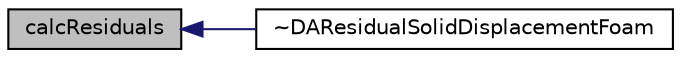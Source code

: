 digraph "calcResiduals"
{
  bgcolor="transparent";
  edge [fontname="Helvetica",fontsize="10",labelfontname="Helvetica",labelfontsize="10"];
  node [fontname="Helvetica",fontsize="10",shape=record];
  rankdir="LR";
  Node21 [label="calcResiduals",height=0.2,width=0.4,color="black", fillcolor="grey75", style="filled", fontcolor="black"];
  Node21 -> Node22 [dir="back",color="midnightblue",fontsize="10",style="solid",fontname="Helvetica"];
  Node22 [label="~DAResidualSolidDisplacementFoam",height=0.2,width=0.4,color="black",URL="$classFoam_1_1DAResidualSolidDisplacementFoam.html#ac880d6b913c2d981d89bc363d37f1c24"];
}
